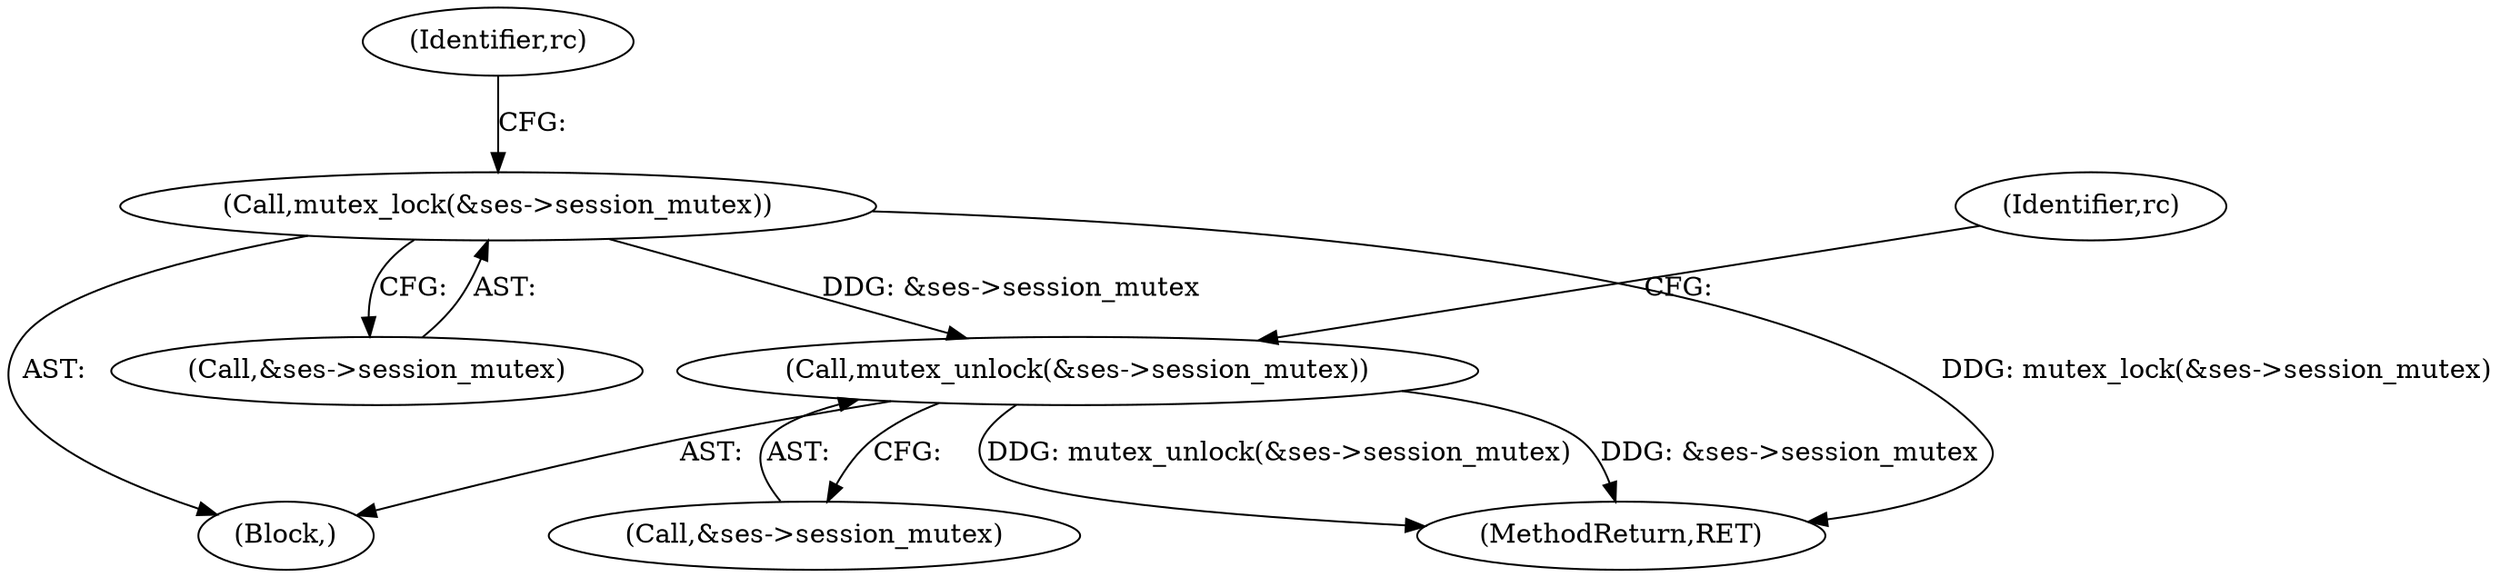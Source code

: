 digraph "0_linux_4ff67b720c02c36e54d55b88c2931879b7db1cd2_0@API" {
"1000334" [label="(Call,mutex_lock(&ses->session_mutex))"];
"1000355" [label="(Call,mutex_unlock(&ses->session_mutex))"];
"1000335" [label="(Call,&ses->session_mutex)"];
"1000390" [label="(MethodReturn,RET)"];
"1000109" [label="(Block,)"];
"1000334" [label="(Call,mutex_lock(&ses->session_mutex))"];
"1000340" [label="(Identifier,rc)"];
"1000356" [label="(Call,&ses->session_mutex)"];
"1000355" [label="(Call,mutex_unlock(&ses->session_mutex))"];
"1000361" [label="(Identifier,rc)"];
"1000334" -> "1000109"  [label="AST: "];
"1000334" -> "1000335"  [label="CFG: "];
"1000335" -> "1000334"  [label="AST: "];
"1000340" -> "1000334"  [label="CFG: "];
"1000334" -> "1000390"  [label="DDG: mutex_lock(&ses->session_mutex)"];
"1000334" -> "1000355"  [label="DDG: &ses->session_mutex"];
"1000355" -> "1000109"  [label="AST: "];
"1000355" -> "1000356"  [label="CFG: "];
"1000356" -> "1000355"  [label="AST: "];
"1000361" -> "1000355"  [label="CFG: "];
"1000355" -> "1000390"  [label="DDG: &ses->session_mutex"];
"1000355" -> "1000390"  [label="DDG: mutex_unlock(&ses->session_mutex)"];
}
